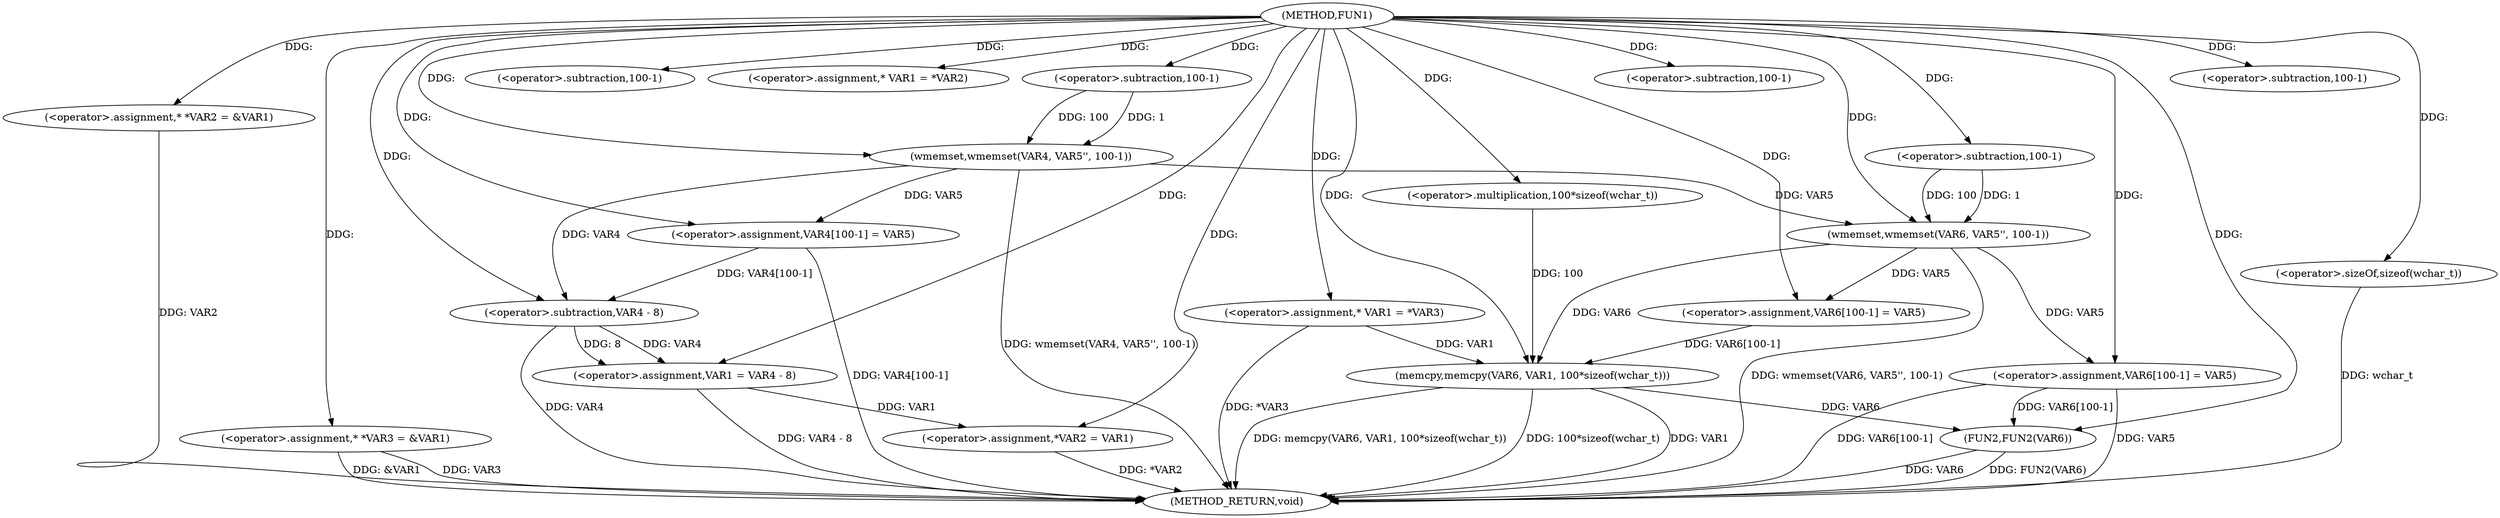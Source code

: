 digraph FUN1 {  
"1000100" [label = "(METHOD,FUN1)" ]
"1000179" [label = "(METHOD_RETURN,void)" ]
"1000104" [label = "(<operator>.assignment,* *VAR2 = &VAR1)" ]
"1000109" [label = "(<operator>.assignment,* *VAR3 = &VAR1)" ]
"1000114" [label = "(wmemset,wmemset(VAR4, VAR5'', 100-1))" ]
"1000117" [label = "(<operator>.subtraction,100-1)" ]
"1000120" [label = "(<operator>.assignment,VAR4[100-1] = VAR5)" ]
"1000123" [label = "(<operator>.subtraction,100-1)" ]
"1000129" [label = "(<operator>.assignment,* VAR1 = *VAR2)" ]
"1000133" [label = "(<operator>.assignment,VAR1 = VAR4 - 8)" ]
"1000135" [label = "(<operator>.subtraction,VAR4 - 8)" ]
"1000138" [label = "(<operator>.assignment,*VAR2 = VAR1)" ]
"1000144" [label = "(<operator>.assignment,* VAR1 = *VAR3)" ]
"1000150" [label = "(wmemset,wmemset(VAR6, VAR5'', 100-1))" ]
"1000153" [label = "(<operator>.subtraction,100-1)" ]
"1000156" [label = "(<operator>.assignment,VAR6[100-1] = VAR5)" ]
"1000159" [label = "(<operator>.subtraction,100-1)" ]
"1000163" [label = "(memcpy,memcpy(VAR6, VAR1, 100*sizeof(wchar_t)))" ]
"1000166" [label = "(<operator>.multiplication,100*sizeof(wchar_t))" ]
"1000168" [label = "(<operator>.sizeOf,sizeof(wchar_t))" ]
"1000170" [label = "(<operator>.assignment,VAR6[100-1] = VAR5)" ]
"1000173" [label = "(<operator>.subtraction,100-1)" ]
"1000177" [label = "(FUN2,FUN2(VAR6))" ]
  "1000177" -> "1000179"  [ label = "DDG: VAR6"] 
  "1000168" -> "1000179"  [ label = "DDG: wchar_t"] 
  "1000104" -> "1000179"  [ label = "DDG: VAR2"] 
  "1000114" -> "1000179"  [ label = "DDG: wmemset(VAR4, VAR5'', 100-1)"] 
  "1000138" -> "1000179"  [ label = "DDG: *VAR2"] 
  "1000163" -> "1000179"  [ label = "DDG: 100*sizeof(wchar_t)"] 
  "1000120" -> "1000179"  [ label = "DDG: VAR4[100-1]"] 
  "1000170" -> "1000179"  [ label = "DDG: VAR5"] 
  "1000109" -> "1000179"  [ label = "DDG: &VAR1"] 
  "1000163" -> "1000179"  [ label = "DDG: VAR1"] 
  "1000133" -> "1000179"  [ label = "DDG: VAR4 - 8"] 
  "1000109" -> "1000179"  [ label = "DDG: VAR3"] 
  "1000135" -> "1000179"  [ label = "DDG: VAR4"] 
  "1000170" -> "1000179"  [ label = "DDG: VAR6[100-1]"] 
  "1000177" -> "1000179"  [ label = "DDG: FUN2(VAR6)"] 
  "1000150" -> "1000179"  [ label = "DDG: wmemset(VAR6, VAR5'', 100-1)"] 
  "1000163" -> "1000179"  [ label = "DDG: memcpy(VAR6, VAR1, 100*sizeof(wchar_t))"] 
  "1000144" -> "1000179"  [ label = "DDG: *VAR3"] 
  "1000100" -> "1000104"  [ label = "DDG: "] 
  "1000100" -> "1000109"  [ label = "DDG: "] 
  "1000100" -> "1000114"  [ label = "DDG: "] 
  "1000117" -> "1000114"  [ label = "DDG: 100"] 
  "1000117" -> "1000114"  [ label = "DDG: 1"] 
  "1000100" -> "1000117"  [ label = "DDG: "] 
  "1000114" -> "1000120"  [ label = "DDG: VAR5"] 
  "1000100" -> "1000120"  [ label = "DDG: "] 
  "1000100" -> "1000123"  [ label = "DDG: "] 
  "1000100" -> "1000129"  [ label = "DDG: "] 
  "1000135" -> "1000133"  [ label = "DDG: VAR4"] 
  "1000135" -> "1000133"  [ label = "DDG: 8"] 
  "1000100" -> "1000133"  [ label = "DDG: "] 
  "1000114" -> "1000135"  [ label = "DDG: VAR4"] 
  "1000120" -> "1000135"  [ label = "DDG: VAR4[100-1]"] 
  "1000100" -> "1000135"  [ label = "DDG: "] 
  "1000133" -> "1000138"  [ label = "DDG: VAR1"] 
  "1000100" -> "1000138"  [ label = "DDG: "] 
  "1000100" -> "1000144"  [ label = "DDG: "] 
  "1000100" -> "1000150"  [ label = "DDG: "] 
  "1000114" -> "1000150"  [ label = "DDG: VAR5"] 
  "1000153" -> "1000150"  [ label = "DDG: 100"] 
  "1000153" -> "1000150"  [ label = "DDG: 1"] 
  "1000100" -> "1000153"  [ label = "DDG: "] 
  "1000150" -> "1000156"  [ label = "DDG: VAR5"] 
  "1000100" -> "1000156"  [ label = "DDG: "] 
  "1000100" -> "1000159"  [ label = "DDG: "] 
  "1000150" -> "1000163"  [ label = "DDG: VAR6"] 
  "1000156" -> "1000163"  [ label = "DDG: VAR6[100-1]"] 
  "1000100" -> "1000163"  [ label = "DDG: "] 
  "1000144" -> "1000163"  [ label = "DDG: VAR1"] 
  "1000166" -> "1000163"  [ label = "DDG: 100"] 
  "1000100" -> "1000166"  [ label = "DDG: "] 
  "1000100" -> "1000168"  [ label = "DDG: "] 
  "1000100" -> "1000170"  [ label = "DDG: "] 
  "1000150" -> "1000170"  [ label = "DDG: VAR5"] 
  "1000100" -> "1000173"  [ label = "DDG: "] 
  "1000163" -> "1000177"  [ label = "DDG: VAR6"] 
  "1000170" -> "1000177"  [ label = "DDG: VAR6[100-1]"] 
  "1000100" -> "1000177"  [ label = "DDG: "] 
}
